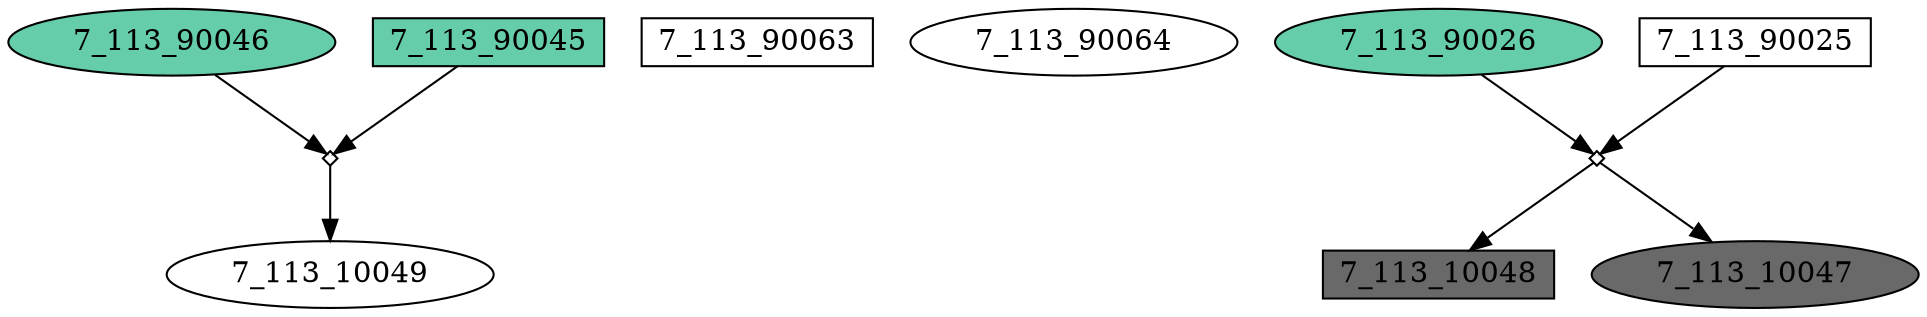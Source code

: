 digraph {
	"7_113_90046" [shape=box fillcolor=aquamarine3 fontcolor=black height=0.3 regular=0 shape=ellipse style=filled width=0.5]
	"7_113_90046" -> "7_113_90045x7_113_90046"
	"7_113_90063" [shape=box fillcolor=white fontcolor=black height=0.3 regular=0 shape=box style=filled width=0.5]
	"7_113_90064" [shape=box fillcolor=white fontcolor=black height=0.3 regular=0 shape=ellipse style=filled width=0.5]
	"7_113_10049" [shape=box fillcolor=white fontcolor=black height=0.3 regular=0 shape=ellipse style=filled width=0.5]
	"7_113_90045x7_113_90046" -> "7_113_10049"
	"7_113_10048" [shape=box fillcolor=dimgrey fontcolor=black height=0.3 regular=0 shape=box style=filled width=0.5]
	"7_113_90025x7_113_90026" -> "7_113_10048"
	"7_113_90045" [shape=box fillcolor=aquamarine3 fontcolor=black height=0.3 regular=0 shape=box style=filled width=0.5]
	"7_113_90045" -> "7_113_90045x7_113_90046"
	"7_113_90026" [shape=box fillcolor=aquamarine3 fontcolor=black height=0.3 regular=0 shape=ellipse style=filled width=0.5]
	"7_113_90026" -> "7_113_90025x7_113_90026"
	"7_113_10047" [shape=box fillcolor=dimgrey fontcolor=black height=0.3 regular=0 shape=ellipse style=filled width=0.5]
	"7_113_90025x7_113_90026" -> "7_113_10047"
	"7_113_90025" [shape=box fillcolor=white fontcolor=black height=0.3 regular=0 shape=box style=filled width=0.5]
	"7_113_90025" -> "7_113_90025x7_113_90026"
	"7_113_90025x7_113_90026" [label="" height=.1 shape=diamond width=.1]
	"7_113_90045x7_113_90046" [label="" height=.1 shape=diamond width=.1]
}
